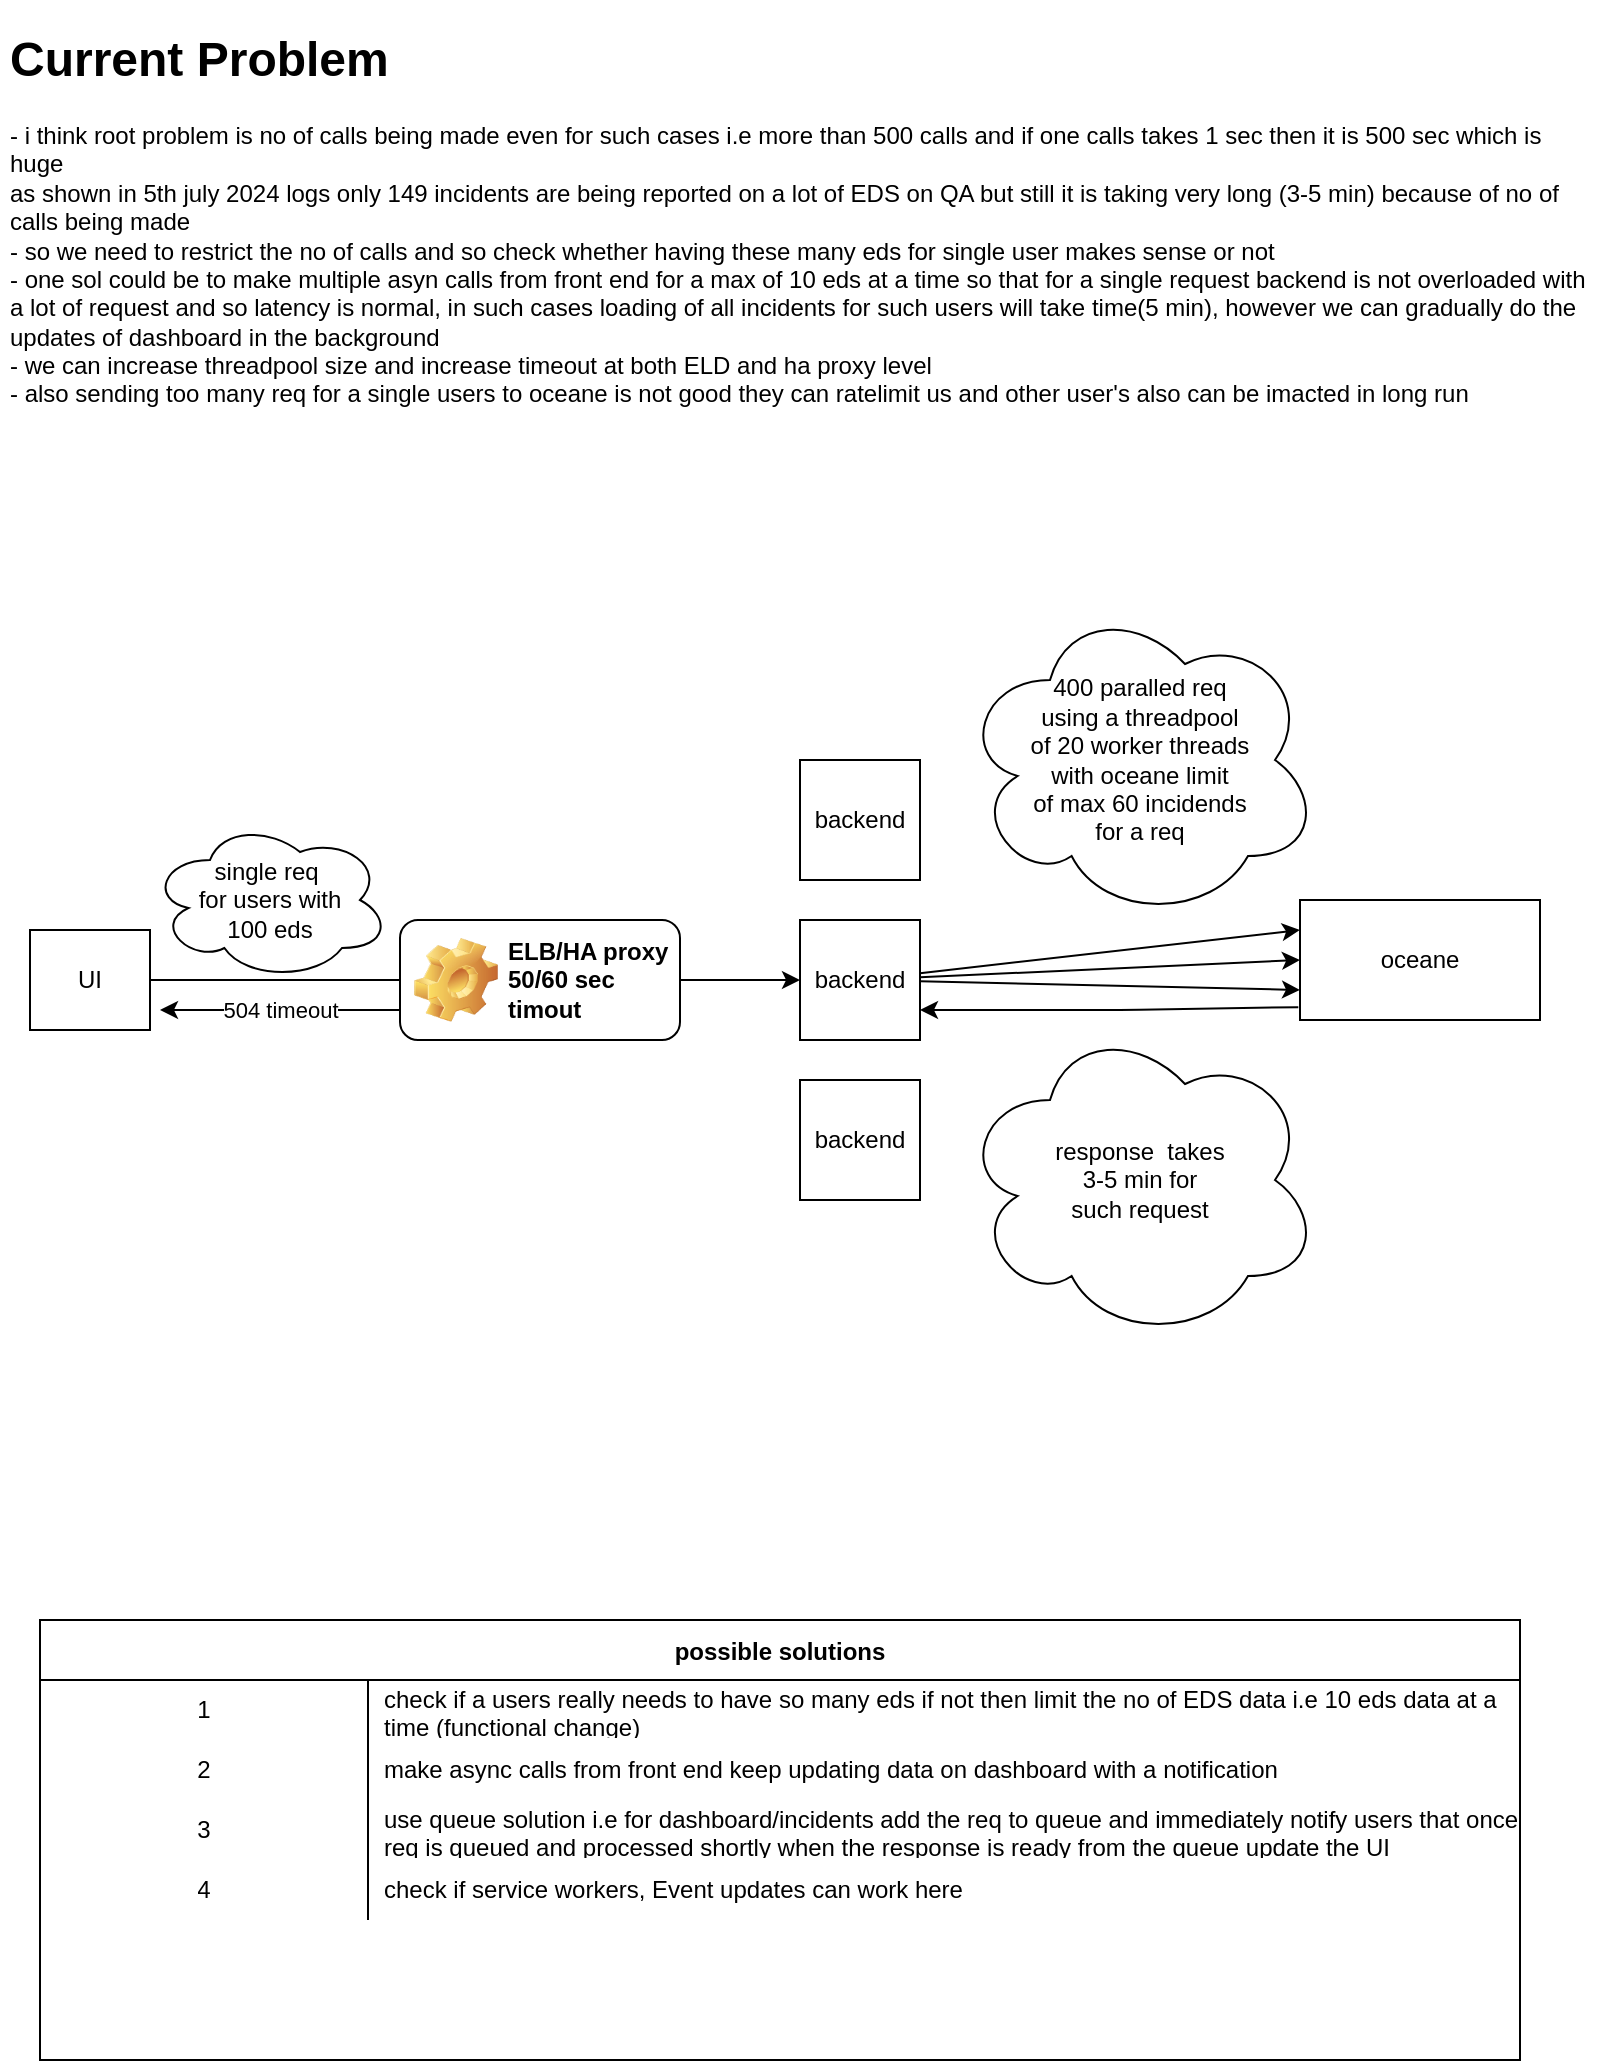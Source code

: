<mxfile>
    <diagram id="OATIJo3CiyFjq6ZmBAd_" name="Page-1">
        <mxGraphModel dx="1514" dy="1964" grid="1" gridSize="10" guides="1" tooltips="1" connect="1" arrows="1" fold="1" page="1" pageScale="1" pageWidth="850" pageHeight="1100" math="0" shadow="0">
            <root>
                <mxCell id="0"/>
                <mxCell id="1" parent="0"/>
                <mxCell id="5" style="edgeStyle=none;html=1;entryX=0;entryY=0.5;entryDx=0;entryDy=0;startArrow=none;" edge="1" parent="1" source="12" target="3">
                    <mxGeometry relative="1" as="geometry"/>
                </mxCell>
                <mxCell id="2" value="UI" style="whiteSpace=wrap;html=1;direction=south;" vertex="1" parent="1">
                    <mxGeometry x="25" y="255" width="60" height="50" as="geometry"/>
                </mxCell>
                <mxCell id="6" style="edgeStyle=none;html=1;entryX=0;entryY=0.25;entryDx=0;entryDy=0;" edge="1" parent="1" source="3" target="4">
                    <mxGeometry relative="1" as="geometry"/>
                </mxCell>
                <mxCell id="7" style="edgeStyle=none;html=1;entryX=0;entryY=0.5;entryDx=0;entryDy=0;" edge="1" parent="1" source="3" target="4">
                    <mxGeometry relative="1" as="geometry"/>
                </mxCell>
                <mxCell id="8" style="edgeStyle=none;html=1;entryX=0;entryY=0.75;entryDx=0;entryDy=0;" edge="1" parent="1" source="3" target="4">
                    <mxGeometry relative="1" as="geometry"/>
                </mxCell>
                <mxCell id="3" value="backend" style="whiteSpace=wrap;html=1;" vertex="1" parent="1">
                    <mxGeometry x="410" y="250" width="60" height="60" as="geometry"/>
                </mxCell>
                <mxCell id="17" style="edgeStyle=none;html=1;entryX=1;entryY=0.75;entryDx=0;entryDy=0;exitX=-0.007;exitY=0.893;exitDx=0;exitDy=0;exitPerimeter=0;" edge="1" parent="1" source="4" target="3">
                    <mxGeometry relative="1" as="geometry">
                        <Array as="points">
                            <mxPoint x="570" y="295"/>
                        </Array>
                    </mxGeometry>
                </mxCell>
                <mxCell id="4" value="oceane" style="whiteSpace=wrap;html=1;" vertex="1" parent="1">
                    <mxGeometry x="660" y="240" width="120" height="60" as="geometry"/>
                </mxCell>
                <mxCell id="10" value="single req&amp;nbsp;&lt;br&gt;for users with &lt;br&gt;100 eds" style="ellipse;shape=cloud;whiteSpace=wrap;html=1;" vertex="1" parent="1">
                    <mxGeometry x="85" y="200" width="120" height="80" as="geometry"/>
                </mxCell>
                <mxCell id="11" value="400 paralled req &lt;br&gt;using a threadpool &lt;br&gt;of 20 worker threads &lt;br&gt;with oceane limit &lt;br&gt;of max 60 incidends &lt;br&gt;for a req" style="ellipse;shape=cloud;whiteSpace=wrap;html=1;" vertex="1" parent="1">
                    <mxGeometry x="490" y="90" width="180" height="160" as="geometry"/>
                </mxCell>
                <mxCell id="18" value="504 timeout" style="edgeStyle=none;html=1;exitX=0;exitY=0.75;exitDx=0;exitDy=0;" edge="1" parent="1" source="12">
                    <mxGeometry relative="1" as="geometry">
                        <mxPoint x="90" y="295" as="targetPoint"/>
                    </mxGeometry>
                </mxCell>
                <mxCell id="13" value="response&amp;nbsp; takes &lt;br&gt;3-5 min for &lt;br&gt;such request" style="ellipse;shape=cloud;whiteSpace=wrap;html=1;" vertex="1" parent="1">
                    <mxGeometry x="490" y="300" width="180" height="160" as="geometry"/>
                </mxCell>
                <mxCell id="19" value="&lt;h1&gt;Current Problem&lt;/h1&gt;&lt;div&gt;&lt;div&gt;- i think root problem is no of calls being made even for such cases i.e more than 500 calls and if one calls takes 1 sec then it is 500 sec which is huge&amp;nbsp;&lt;/div&gt;&lt;div&gt;as shown in 5th july 2024 logs only 149 incidents are being reported on a lot of EDS on QA but still it is taking very long (3-5 min) because of no of calls being made&lt;/div&gt;&lt;div&gt;- so we need to restrict the no of calls and so check whether having these many eds for single user makes sense or not&lt;/div&gt;&lt;div&gt;- one sol could be to make multiple asyn calls from front end for a max of 10 eds at a time so that for a single request backend is not overloaded with a lot of request and so latency is normal, in such cases loading of all incidents for such users will take time(5 min), however we can gradually do the updates of dashboard in the background&lt;/div&gt;&lt;div&gt;- we can increase threadpool size and increase timeout at both ELD and ha proxy level&lt;/div&gt;&lt;/div&gt;&lt;div&gt;- also sending too many req for a single users to oceane is not good they can ratelimit us and other user's also can be imacted in long run&lt;/div&gt;" style="text;html=1;strokeColor=none;fillColor=none;spacing=5;spacingTop=-20;whiteSpace=wrap;overflow=hidden;rounded=0;" vertex="1" parent="1">
                    <mxGeometry x="10" y="-200" width="800" height="220" as="geometry"/>
                </mxCell>
                <mxCell id="20" value="backend" style="whiteSpace=wrap;html=1;" vertex="1" parent="1">
                    <mxGeometry x="410" y="170" width="60" height="60" as="geometry"/>
                </mxCell>
                <mxCell id="21" value="" style="edgeStyle=none;html=1;entryX=0;entryY=0.5;entryDx=0;entryDy=0;endArrow=none;" edge="1" parent="1" source="2" target="12">
                    <mxGeometry relative="1" as="geometry">
                        <mxPoint x="10" y="280" as="sourcePoint"/>
                        <mxPoint x="400" y="280" as="targetPoint"/>
                    </mxGeometry>
                </mxCell>
                <mxCell id="12" value="ELB/HA proxy&lt;br&gt;50/60 sec timout" style="label;whiteSpace=wrap;html=1;image=img/clipart/Gear_128x128.png" vertex="1" parent="1">
                    <mxGeometry x="210" y="250" width="140" height="60" as="geometry"/>
                </mxCell>
                <mxCell id="22" value="backend" style="whiteSpace=wrap;html=1;" vertex="1" parent="1">
                    <mxGeometry x="410" y="330" width="60" height="60" as="geometry"/>
                </mxCell>
                <mxCell id="24" value="possible solutions" style="shape=table;startSize=30;container=1;collapsible=0;childLayout=tableLayout;fixedRows=1;rowLines=0;fontStyle=1;" vertex="1" parent="1">
                    <mxGeometry x="30" y="600" width="740" height="220" as="geometry"/>
                </mxCell>
                <mxCell id="25" value="" style="shape=tableRow;horizontal=0;startSize=0;swimlaneHead=0;swimlaneBody=0;top=0;left=0;bottom=0;right=0;collapsible=0;dropTarget=0;fillColor=none;points=[[0,0.5],[1,0.5]];portConstraint=eastwest;" vertex="1" parent="24">
                    <mxGeometry y="30" width="740" height="30" as="geometry"/>
                </mxCell>
                <mxCell id="26" value="1" style="shape=partialRectangle;html=1;whiteSpace=wrap;connectable=0;fillColor=none;top=0;left=0;bottom=0;right=0;overflow=hidden;pointerEvents=1;" vertex="1" parent="25">
                    <mxGeometry width="164" height="30" as="geometry">
                        <mxRectangle width="164" height="30" as="alternateBounds"/>
                    </mxGeometry>
                </mxCell>
                <mxCell id="27" value="check if a users really needs to have so many eds if not then limit the no of EDS data i.e 10 eds data at a time (functional change)" style="shape=partialRectangle;html=1;whiteSpace=wrap;connectable=0;fillColor=none;top=0;left=0;bottom=0;right=0;align=left;spacingLeft=6;overflow=hidden;" vertex="1" parent="25">
                    <mxGeometry x="164" width="576" height="30" as="geometry">
                        <mxRectangle width="576" height="30" as="alternateBounds"/>
                    </mxGeometry>
                </mxCell>
                <mxCell id="28" value="" style="shape=tableRow;horizontal=0;startSize=0;swimlaneHead=0;swimlaneBody=0;top=0;left=0;bottom=0;right=0;collapsible=0;dropTarget=0;fillColor=none;points=[[0,0.5],[1,0.5]];portConstraint=eastwest;" vertex="1" parent="24">
                    <mxGeometry y="60" width="740" height="30" as="geometry"/>
                </mxCell>
                <mxCell id="29" value="2" style="shape=partialRectangle;html=1;whiteSpace=wrap;connectable=0;fillColor=none;top=0;left=0;bottom=0;right=0;overflow=hidden;" vertex="1" parent="28">
                    <mxGeometry width="164" height="30" as="geometry">
                        <mxRectangle width="164" height="30" as="alternateBounds"/>
                    </mxGeometry>
                </mxCell>
                <mxCell id="30" value="make async calls from front end keep updating data on dashboard with a notification" style="shape=partialRectangle;html=1;whiteSpace=wrap;connectable=0;fillColor=none;top=0;left=0;bottom=0;right=0;align=left;spacingLeft=6;overflow=hidden;" vertex="1" parent="28">
                    <mxGeometry x="164" width="576" height="30" as="geometry">
                        <mxRectangle width="576" height="30" as="alternateBounds"/>
                    </mxGeometry>
                </mxCell>
                <mxCell id="31" value="" style="shape=tableRow;horizontal=0;startSize=0;swimlaneHead=0;swimlaneBody=0;top=0;left=0;bottom=0;right=0;collapsible=0;dropTarget=0;fillColor=none;points=[[0,0.5],[1,0.5]];portConstraint=eastwest;" vertex="1" parent="24">
                    <mxGeometry y="90" width="740" height="30" as="geometry"/>
                </mxCell>
                <mxCell id="32" value="3" style="shape=partialRectangle;html=1;whiteSpace=wrap;connectable=0;fillColor=none;top=0;left=0;bottom=0;right=0;overflow=hidden;" vertex="1" parent="31">
                    <mxGeometry width="164" height="30" as="geometry">
                        <mxRectangle width="164" height="30" as="alternateBounds"/>
                    </mxGeometry>
                </mxCell>
                <mxCell id="33" value="use queue solution i.e for dashboard/incidents add the req to queue and immediately notify users that once req is queued and processed shortly when the response is ready from the queue update the UI" style="shape=partialRectangle;html=1;whiteSpace=wrap;connectable=0;fillColor=none;top=0;left=0;bottom=0;right=0;align=left;spacingLeft=6;overflow=hidden;" vertex="1" parent="31">
                    <mxGeometry x="164" width="576" height="30" as="geometry">
                        <mxRectangle width="576" height="30" as="alternateBounds"/>
                    </mxGeometry>
                </mxCell>
                <mxCell id="35" value="" style="shape=tableRow;horizontal=0;startSize=0;swimlaneHead=0;swimlaneBody=0;top=0;left=0;bottom=0;right=0;collapsible=0;dropTarget=0;fillColor=none;points=[[0,0.5],[1,0.5]];portConstraint=eastwest;" vertex="1" parent="24">
                    <mxGeometry y="120" width="740" height="30" as="geometry"/>
                </mxCell>
                <mxCell id="36" value="4" style="shape=partialRectangle;html=1;whiteSpace=wrap;connectable=0;fillColor=none;top=0;left=0;bottom=0;right=0;overflow=hidden;" vertex="1" parent="35">
                    <mxGeometry width="164" height="30" as="geometry">
                        <mxRectangle width="164" height="30" as="alternateBounds"/>
                    </mxGeometry>
                </mxCell>
                <mxCell id="37" value="check if service workers, Event updates can work here&amp;nbsp;" style="shape=partialRectangle;html=1;whiteSpace=wrap;connectable=0;fillColor=none;top=0;left=0;bottom=0;right=0;align=left;spacingLeft=6;overflow=hidden;" vertex="1" parent="35">
                    <mxGeometry x="164" width="576" height="30" as="geometry">
                        <mxRectangle width="576" height="30" as="alternateBounds"/>
                    </mxGeometry>
                </mxCell>
            </root>
        </mxGraphModel>
    </diagram>
</mxfile>